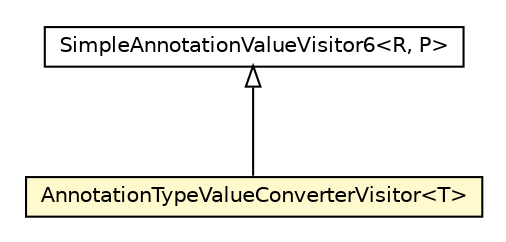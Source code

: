 #!/usr/local/bin/dot
#
# Class diagram 
# Generated by UMLGraph version 5.1 (http://www.umlgraph.org/)
#

digraph G {
	edge [fontname="Helvetica",fontsize=10,labelfontname="Helvetica",labelfontsize=10];
	node [fontname="Helvetica",fontsize=10,shape=plaintext];
	nodesep=0.25;
	ranksep=0.5;
	// org.androidtransfuse.analysis.adapter.AnnotationTypeValueConverterVisitor<T>
	c44705 [label=<<table title="org.androidtransfuse.analysis.adapter.AnnotationTypeValueConverterVisitor" border="0" cellborder="1" cellspacing="0" cellpadding="2" port="p" bgcolor="lemonChiffon" href="./AnnotationTypeValueConverterVisitor.html">
		<tr><td><table border="0" cellspacing="0" cellpadding="1">
<tr><td align="center" balign="center"> AnnotationTypeValueConverterVisitor&lt;T&gt; </td></tr>
		</table></td></tr>
		</table>>, fontname="Helvetica", fontcolor="black", fontsize=10.0];
	//org.androidtransfuse.analysis.adapter.AnnotationTypeValueConverterVisitor<T> extends javax.lang.model.util.SimpleAnnotationValueVisitor6<T, java.lang.Void>
	c44868:p -> c44705:p [dir=back,arrowtail=empty];
	// javax.lang.model.util.SimpleAnnotationValueVisitor6<R, P>
	c44868 [label=<<table title="javax.lang.model.util.SimpleAnnotationValueVisitor6" border="0" cellborder="1" cellspacing="0" cellpadding="2" port="p" href="http://java.sun.com/j2se/1.4.2/docs/api/javax/lang/model/util/SimpleAnnotationValueVisitor6.html">
		<tr><td><table border="0" cellspacing="0" cellpadding="1">
<tr><td align="center" balign="center"> SimpleAnnotationValueVisitor6&lt;R, P&gt; </td></tr>
		</table></td></tr>
		</table>>, fontname="Helvetica", fontcolor="black", fontsize=10.0];
}

